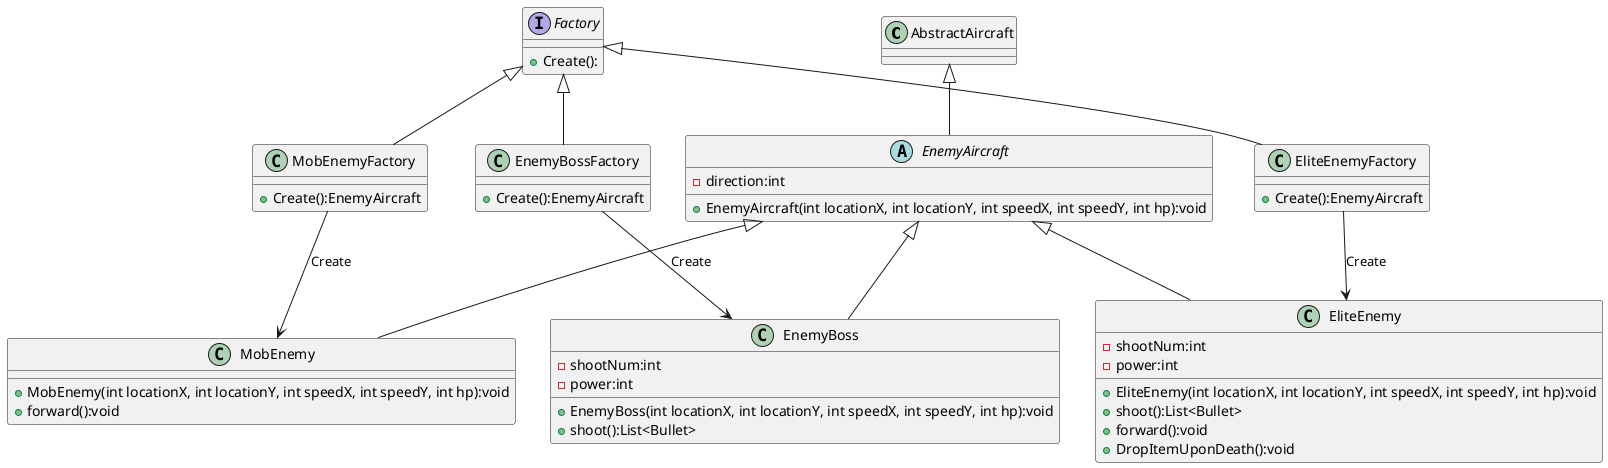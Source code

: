@startuml
'https://plantuml.com/class-diagram

AbstractAircraft <|--EnemyAircraft
EnemyAircraft <|--MobEnemy
EnemyAircraft <|--EliteEnemy
EnemyAircraft <|--EnemyBoss
abstract class EnemyAircraft{
    - direction:int
    + EnemyAircraft(int locationX, int locationY, int speedX, int speedY, int hp):void
}
class MobEnemy {
    + MobEnemy(int locationX, int locationY, int speedX, int speedY, int hp):void
    + forward():void
}
class EliteEnemy{
    - shootNum:int
    - power:int
    + EliteEnemy(int locationX, int locationY, int speedX, int speedY, int hp):void
    + shoot():List<Bullet>
    + forward():void
    + DropItemUponDeath():void
}
class EnemyBoss{
    - shootNum:int
    - power:int
    + EnemyBoss(int locationX, int locationY, int speedX, int speedY, int hp):void
    + shoot():List<Bullet>
}
interface Factory{
    +Create():
}
Factory<|--MobEnemyFactory
Factory<|--EliteEnemyFactory
Factory<|--EnemyBossFactory
MobEnemyFactory-->MobEnemy:Create
EliteEnemyFactory-->EliteEnemy:Create
EnemyBossFactory-->EnemyBoss:Create
class MobEnemyFactory{
    +Create():EnemyAircraft
}
class EliteEnemyFactory{
    +Create():EnemyAircraft
}
class EnemyBossFactory{
    +Create():EnemyAircraft
}
@enduml